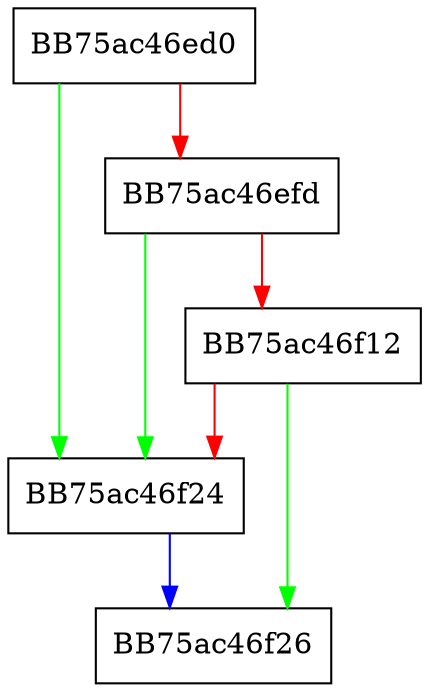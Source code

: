 digraph Read {
  node [shape="box"];
  graph [splines=ortho];
  BB75ac46ed0 -> BB75ac46f24 [color="green"];
  BB75ac46ed0 -> BB75ac46efd [color="red"];
  BB75ac46efd -> BB75ac46f24 [color="green"];
  BB75ac46efd -> BB75ac46f12 [color="red"];
  BB75ac46f12 -> BB75ac46f26 [color="green"];
  BB75ac46f12 -> BB75ac46f24 [color="red"];
  BB75ac46f24 -> BB75ac46f26 [color="blue"];
}